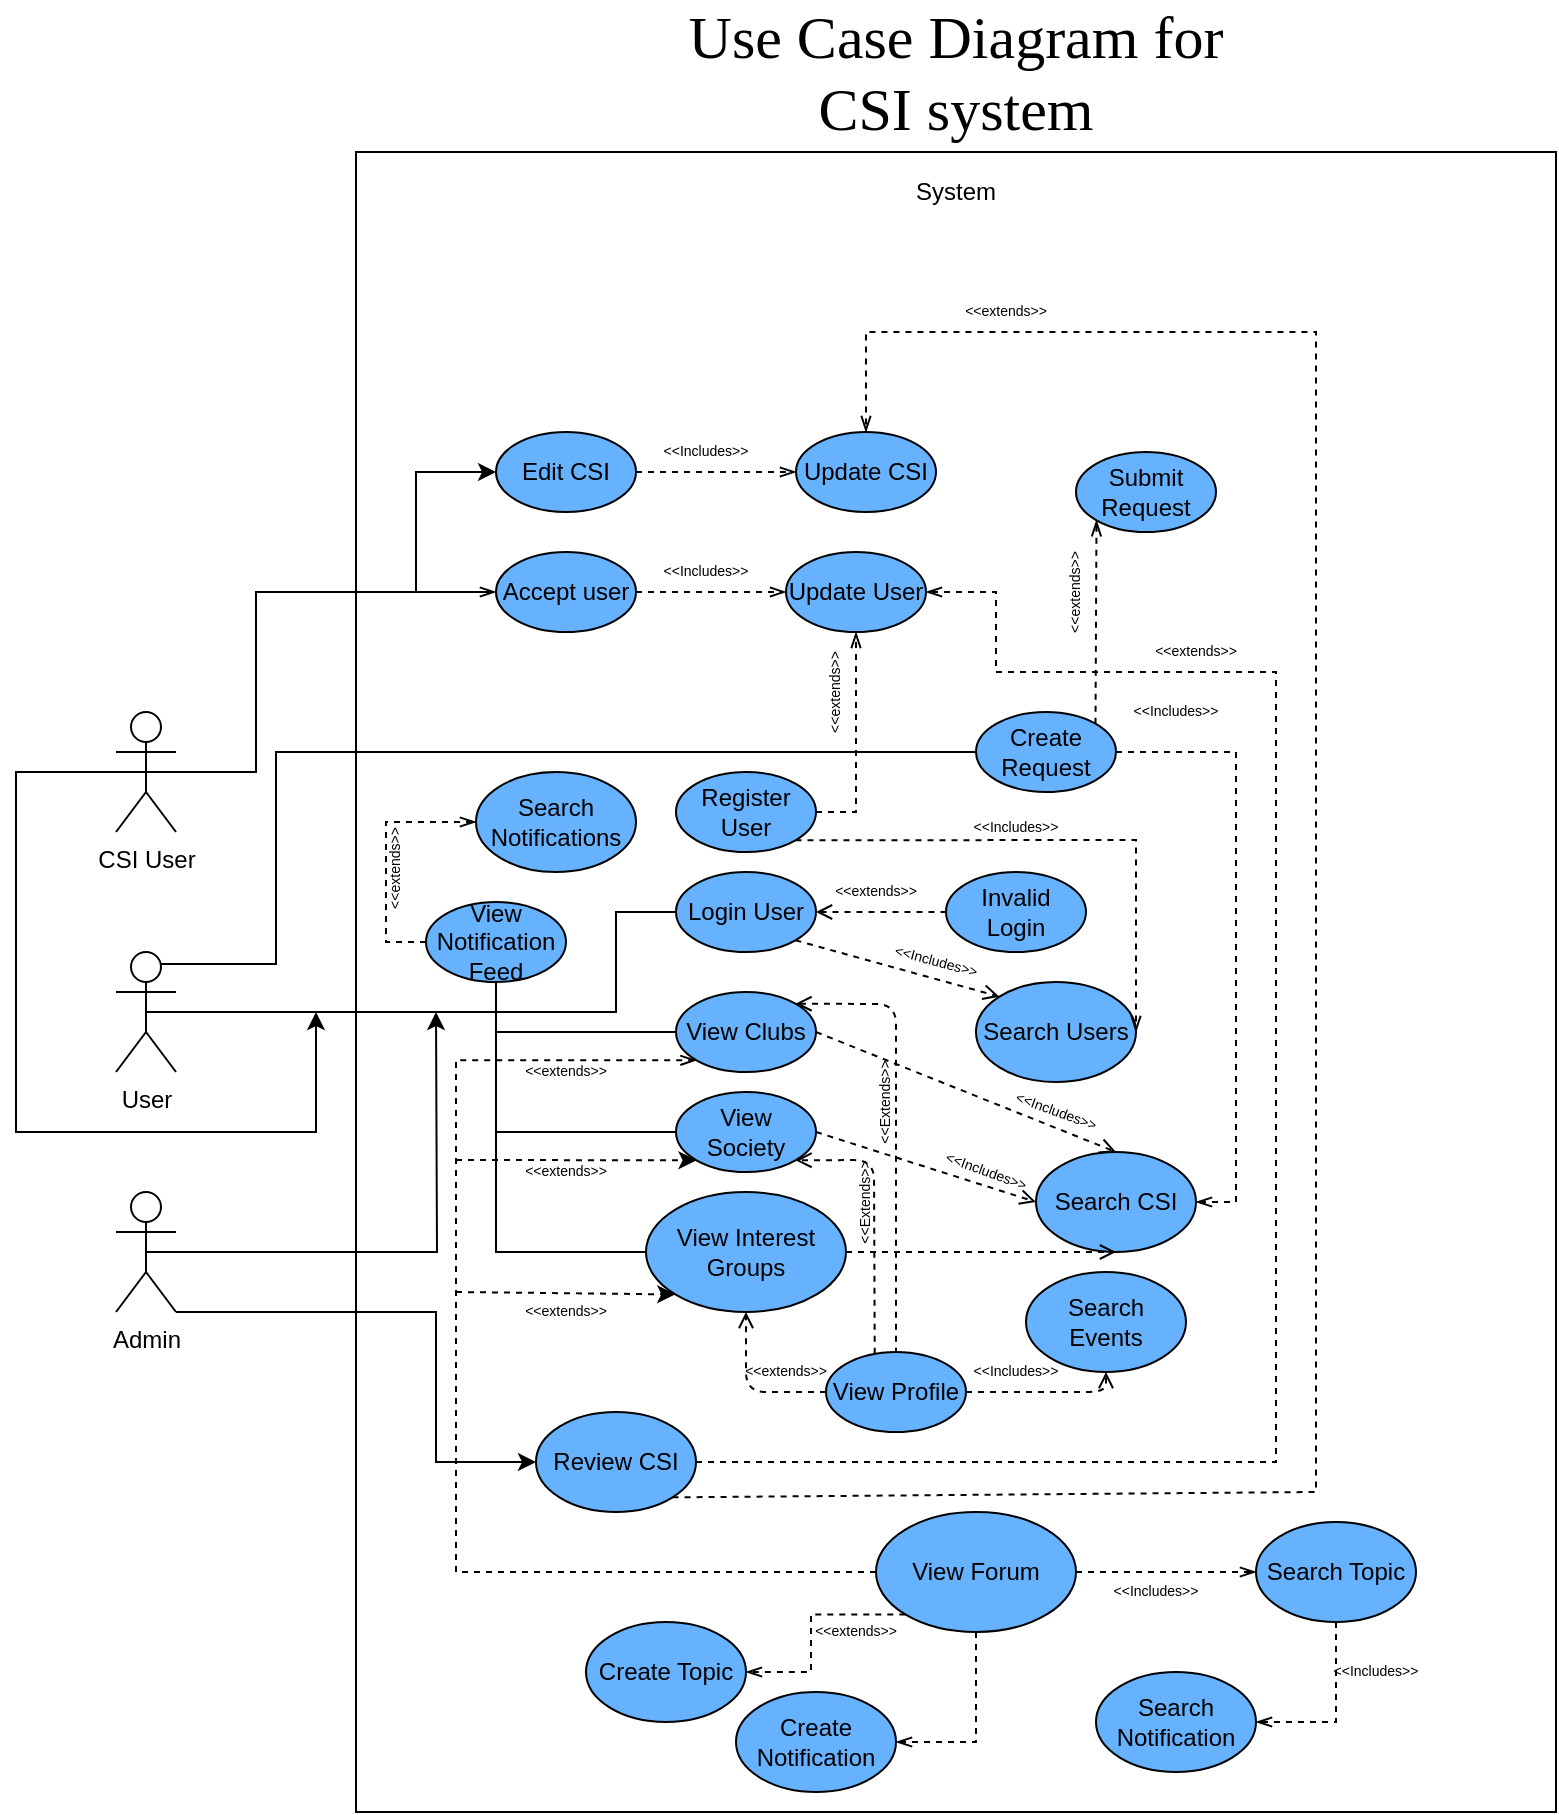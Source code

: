 <mxfile version="13.5.5" type="github">
  <diagram id="K0m3Yvn-BNH7TDLMjK33" name="Page-1">
    <mxGraphModel dx="1663" dy="1535" grid="1" gridSize="10" guides="1" tooltips="1" connect="1" arrows="1" fold="1" page="1" pageScale="1" pageWidth="850" pageHeight="1100" math="0" shadow="0">
      <root>
        <mxCell id="0" />
        <mxCell id="1" parent="0" />
        <mxCell id="szR2yDTY2ZWLf-qTvKoL-5" value="" style="rounded=0;whiteSpace=wrap;html=1;fillColor=#FFFFFF;" parent="1" vertex="1">
          <mxGeometry x="130" y="-200" width="600" height="830" as="geometry" />
        </mxCell>
        <mxCell id="CI1X7om16eXyi5wUVuE_-8" style="edgeStyle=orthogonalEdgeStyle;rounded=0;orthogonalLoop=1;jettySize=auto;html=1;exitX=0.75;exitY=0.1;exitDx=0;exitDy=0;exitPerimeter=0;entryX=0;entryY=0.5;entryDx=0;entryDy=0;endArrow=none;endFill=0;fontFamily=Times New Roman;fontSize=30;" parent="1" source="szR2yDTY2ZWLf-qTvKoL-1" target="CI1X7om16eXyi5wUVuE_-6" edge="1">
          <mxGeometry relative="1" as="geometry">
            <Array as="points">
              <mxPoint x="90" y="206" />
              <mxPoint x="90" y="100" />
            </Array>
          </mxGeometry>
        </mxCell>
        <mxCell id="szR2yDTY2ZWLf-qTvKoL-1" value="User" style="shape=umlActor;verticalLabelPosition=bottom;labelBackgroundColor=#ffffff;verticalAlign=top;html=1;outlineConnect=0;" parent="1" vertex="1">
          <mxGeometry x="10" y="200" width="30" height="60" as="geometry" />
        </mxCell>
        <mxCell id="szR2yDTY2ZWLf-qTvKoL-6" value="System" style="text;html=1;strokeColor=none;fillColor=none;align=center;verticalAlign=middle;whiteSpace=wrap;rounded=0;" parent="1" vertex="1">
          <mxGeometry x="410" y="-190" width="40" height="20" as="geometry" />
        </mxCell>
        <mxCell id="szR2yDTY2ZWLf-qTvKoL-7" value="Login User" style="ellipse;whiteSpace=wrap;html=1;fillColor=#66B2FF;" parent="1" vertex="1">
          <mxGeometry x="290" y="160" width="70" height="40" as="geometry" />
        </mxCell>
        <mxCell id="szR2yDTY2ZWLf-qTvKoL-8" value="" style="endArrow=none;html=1;exitX=0.5;exitY=0.5;exitDx=0;exitDy=0;exitPerimeter=0;entryX=0;entryY=0.5;entryDx=0;entryDy=0;rounded=0;" parent="1" source="szR2yDTY2ZWLf-qTvKoL-1" target="szR2yDTY2ZWLf-qTvKoL-7" edge="1">
          <mxGeometry width="50" height="50" relative="1" as="geometry">
            <mxPoint x="180" y="280" as="sourcePoint" />
            <mxPoint x="230" y="230" as="targetPoint" />
            <Array as="points">
              <mxPoint x="200" y="230" />
              <mxPoint x="260" y="230" />
              <mxPoint x="260" y="180" />
            </Array>
          </mxGeometry>
        </mxCell>
        <mxCell id="szR2yDTY2ZWLf-qTvKoL-9" value="Invalid&lt;br&gt;Login" style="ellipse;whiteSpace=wrap;html=1;fillColor=#66B2FF;" parent="1" vertex="1">
          <mxGeometry x="425" y="160" width="70" height="40" as="geometry" />
        </mxCell>
        <mxCell id="szR2yDTY2ZWLf-qTvKoL-10" value="" style="endArrow=none;dashed=1;html=1;exitX=1;exitY=0.5;exitDx=0;exitDy=0;entryX=0;entryY=0.5;entryDx=0;entryDy=0;startArrow=open;startFill=0;" parent="1" source="szR2yDTY2ZWLf-qTvKoL-7" target="szR2yDTY2ZWLf-qTvKoL-9" edge="1">
          <mxGeometry width="50" height="50" relative="1" as="geometry">
            <mxPoint x="400" y="420" as="sourcePoint" />
            <mxPoint x="450" y="370" as="targetPoint" />
          </mxGeometry>
        </mxCell>
        <mxCell id="szR2yDTY2ZWLf-qTvKoL-11" value="&amp;lt;&amp;lt;extends&amp;gt;&amp;gt;" style="text;html=1;strokeColor=none;fillColor=none;align=center;verticalAlign=middle;whiteSpace=wrap;rounded=0;fontSize=7;" parent="1" vertex="1">
          <mxGeometry x="370" y="160" width="40" height="20" as="geometry" />
        </mxCell>
        <mxCell id="szR2yDTY2ZWLf-qTvKoL-12" value="View Clubs" style="ellipse;whiteSpace=wrap;html=1;fillColor=#66B2FF;" parent="1" vertex="1">
          <mxGeometry x="290" y="220" width="70" height="40" as="geometry" />
        </mxCell>
        <mxCell id="szR2yDTY2ZWLf-qTvKoL-13" value="View Society" style="ellipse;whiteSpace=wrap;html=1;fillColor=#66B2FF;" parent="1" vertex="1">
          <mxGeometry x="290" y="270" width="70" height="40" as="geometry" />
        </mxCell>
        <mxCell id="szR2yDTY2ZWLf-qTvKoL-14" value="View Interest Groups" style="ellipse;whiteSpace=wrap;html=1;fillColor=#66B2FF;" parent="1" vertex="1">
          <mxGeometry x="275" y="320" width="100" height="60" as="geometry" />
        </mxCell>
        <mxCell id="szR2yDTY2ZWLf-qTvKoL-15" value="" style="endArrow=none;html=1;fontSize=10;entryX=0;entryY=0.5;entryDx=0;entryDy=0;rounded=0;" parent="1" target="szR2yDTY2ZWLf-qTvKoL-14" edge="1">
          <mxGeometry width="50" height="50" relative="1" as="geometry">
            <mxPoint x="200" y="230" as="sourcePoint" />
            <mxPoint x="450" y="370" as="targetPoint" />
            <Array as="points">
              <mxPoint x="200" y="350" />
            </Array>
          </mxGeometry>
        </mxCell>
        <mxCell id="szR2yDTY2ZWLf-qTvKoL-16" value="" style="endArrow=none;html=1;fontSize=10;exitX=0;exitY=0.5;exitDx=0;exitDy=0;" parent="1" source="szR2yDTY2ZWLf-qTvKoL-13" edge="1">
          <mxGeometry width="50" height="50" relative="1" as="geometry">
            <mxPoint x="400" y="420" as="sourcePoint" />
            <mxPoint x="200" y="290" as="targetPoint" />
          </mxGeometry>
        </mxCell>
        <mxCell id="szR2yDTY2ZWLf-qTvKoL-17" value="" style="endArrow=none;html=1;fontSize=10;exitX=0;exitY=0.5;exitDx=0;exitDy=0;" parent="1" source="szR2yDTY2ZWLf-qTvKoL-12" edge="1">
          <mxGeometry width="50" height="50" relative="1" as="geometry">
            <mxPoint x="400" y="420" as="sourcePoint" />
            <mxPoint x="200" y="240" as="targetPoint" />
          </mxGeometry>
        </mxCell>
        <mxCell id="szR2yDTY2ZWLf-qTvKoL-18" value="&lt;font style=&quot;font-size: 12px&quot;&gt;&lt;font style=&quot;font-size: 12px&quot;&gt;S&lt;/font&gt;earch Users&lt;/font&gt;" style="ellipse;whiteSpace=wrap;html=1;fillColor=#66B2FF;fontSize=10;" parent="1" vertex="1">
          <mxGeometry x="440" y="215" width="80" height="50" as="geometry" />
        </mxCell>
        <mxCell id="szR2yDTY2ZWLf-qTvKoL-19" value="" style="endArrow=open;html=1;fontSize=10;exitX=1;exitY=1;exitDx=0;exitDy=0;entryX=0;entryY=0;entryDx=0;entryDy=0;dashed=1;endFill=0;" parent="1" source="szR2yDTY2ZWLf-qTvKoL-7" target="szR2yDTY2ZWLf-qTvKoL-18" edge="1">
          <mxGeometry width="50" height="50" relative="1" as="geometry">
            <mxPoint x="400" y="420" as="sourcePoint" />
            <mxPoint x="450" y="370" as="targetPoint" />
          </mxGeometry>
        </mxCell>
        <mxCell id="szR2yDTY2ZWLf-qTvKoL-20" value="&amp;lt;&amp;lt;Includes&amp;gt;&amp;gt;" style="text;html=1;strokeColor=none;fillColor=none;align=center;verticalAlign=middle;whiteSpace=wrap;rounded=0;fontSize=7;rotation=15;" parent="1" vertex="1">
          <mxGeometry x="400" y="195" width="40" height="20" as="geometry" />
        </mxCell>
        <mxCell id="szR2yDTY2ZWLf-qTvKoL-21" value="&lt;font style=&quot;font-size: 12px&quot;&gt;&lt;font style=&quot;font-size: 12px&quot;&gt;S&lt;/font&gt;earch CSI&lt;/font&gt;" style="ellipse;whiteSpace=wrap;html=1;fillColor=#66B2FF;fontSize=10;" parent="1" vertex="1">
          <mxGeometry x="470" y="300" width="80" height="50" as="geometry" />
        </mxCell>
        <mxCell id="szR2yDTY2ZWLf-qTvKoL-22" value="" style="endArrow=open;dashed=1;html=1;fontSize=10;exitX=1;exitY=0.5;exitDx=0;exitDy=0;entryX=0.5;entryY=0;entryDx=0;entryDy=0;endFill=0;" parent="1" source="szR2yDTY2ZWLf-qTvKoL-12" target="szR2yDTY2ZWLf-qTvKoL-21" edge="1">
          <mxGeometry width="50" height="50" relative="1" as="geometry">
            <mxPoint x="330" y="310" as="sourcePoint" />
            <mxPoint x="380" y="260" as="targetPoint" />
          </mxGeometry>
        </mxCell>
        <mxCell id="szR2yDTY2ZWLf-qTvKoL-23" value="&amp;lt;&amp;lt;Includes&amp;gt;&amp;gt;" style="text;html=1;strokeColor=none;fillColor=none;align=center;verticalAlign=middle;whiteSpace=wrap;rounded=0;fontSize=7;rotation=20;" parent="1" vertex="1">
          <mxGeometry x="460" y="270" width="40" height="20" as="geometry" />
        </mxCell>
        <mxCell id="szR2yDTY2ZWLf-qTvKoL-24" value="" style="endArrow=open;dashed=1;html=1;fontSize=10;exitX=1;exitY=0.5;exitDx=0;exitDy=0;entryX=0;entryY=0.5;entryDx=0;entryDy=0;endFill=0;" parent="1" source="szR2yDTY2ZWLf-qTvKoL-13" target="szR2yDTY2ZWLf-qTvKoL-21" edge="1">
          <mxGeometry width="50" height="50" relative="1" as="geometry">
            <mxPoint x="330" y="310" as="sourcePoint" />
            <mxPoint x="380" y="260" as="targetPoint" />
          </mxGeometry>
        </mxCell>
        <mxCell id="szR2yDTY2ZWLf-qTvKoL-25" value="&amp;lt;&amp;lt;Includes&amp;gt;&amp;gt;" style="text;html=1;strokeColor=none;fillColor=none;align=center;verticalAlign=middle;whiteSpace=wrap;rounded=0;fontSize=7;rotation=20;" parent="1" vertex="1">
          <mxGeometry x="425" y="300" width="40" height="20" as="geometry" />
        </mxCell>
        <mxCell id="szR2yDTY2ZWLf-qTvKoL-26" value="" style="endArrow=open;dashed=1;html=1;fontSize=9;exitX=1;exitY=0.5;exitDx=0;exitDy=0;entryX=0.5;entryY=1;entryDx=0;entryDy=0;endFill=0;" parent="1" source="szR2yDTY2ZWLf-qTvKoL-14" target="szR2yDTY2ZWLf-qTvKoL-21" edge="1">
          <mxGeometry width="50" height="50" relative="1" as="geometry">
            <mxPoint x="510" y="430" as="sourcePoint" />
            <mxPoint x="560" y="380" as="targetPoint" />
          </mxGeometry>
        </mxCell>
        <mxCell id="szR2yDTY2ZWLf-qTvKoL-28" value="View Profile" style="ellipse;whiteSpace=wrap;html=1;fillColor=#66B2FF;" parent="1" vertex="1">
          <mxGeometry x="365" y="400" width="70" height="40" as="geometry" />
        </mxCell>
        <mxCell id="szR2yDTY2ZWLf-qTvKoL-29" value="" style="endArrow=none;dashed=1;html=1;fontSize=9;exitX=1;exitY=0;exitDx=0;exitDy=0;startArrow=open;startFill=0;" parent="1" source="szR2yDTY2ZWLf-qTvKoL-12" edge="1">
          <mxGeometry width="50" height="50" relative="1" as="geometry">
            <mxPoint x="450" y="420" as="sourcePoint" />
            <mxPoint x="400" y="400" as="targetPoint" />
            <Array as="points">
              <mxPoint x="400" y="226" />
            </Array>
          </mxGeometry>
        </mxCell>
        <mxCell id="szR2yDTY2ZWLf-qTvKoL-30" value="&amp;lt;&amp;lt;Extends&amp;gt;&amp;gt;" style="text;html=1;strokeColor=none;fillColor=none;align=center;verticalAlign=middle;whiteSpace=wrap;rounded=0;fontSize=7;rotation=-90;" parent="1" vertex="1">
          <mxGeometry x="375" y="265" width="40" height="20" as="geometry" />
        </mxCell>
        <mxCell id="szR2yDTY2ZWLf-qTvKoL-32" value="" style="endArrow=open;dashed=1;html=1;fontSize=7;entryX=1;entryY=1;entryDx=0;entryDy=0;exitX=0.348;exitY=0.022;exitDx=0;exitDy=0;exitPerimeter=0;endFill=0;rounded=1;" parent="1" source="szR2yDTY2ZWLf-qTvKoL-28" target="szR2yDTY2ZWLf-qTvKoL-13" edge="1">
          <mxGeometry width="50" height="50" relative="1" as="geometry">
            <mxPoint x="160" y="440" as="sourcePoint" />
            <mxPoint x="210" y="390" as="targetPoint" />
            <Array as="points">
              <mxPoint x="389" y="304" />
            </Array>
          </mxGeometry>
        </mxCell>
        <mxCell id="szR2yDTY2ZWLf-qTvKoL-33" value="&amp;lt;&amp;lt;Extends&amp;gt;&amp;gt;" style="text;html=1;strokeColor=none;fillColor=none;align=center;verticalAlign=middle;whiteSpace=wrap;rounded=0;fontSize=7;rotation=-90;" parent="1" vertex="1">
          <mxGeometry x="365" y="315" width="40" height="20" as="geometry" />
        </mxCell>
        <mxCell id="szR2yDTY2ZWLf-qTvKoL-34" value="" style="endArrow=open;dashed=1;html=1;fontSize=7;entryX=0.5;entryY=1;entryDx=0;entryDy=0;exitX=0;exitY=0.5;exitDx=0;exitDy=0;startArrow=none;startFill=0;endFill=0;" parent="1" source="szR2yDTY2ZWLf-qTvKoL-28" target="szR2yDTY2ZWLf-qTvKoL-14" edge="1">
          <mxGeometry width="50" height="50" relative="1" as="geometry">
            <mxPoint x="275" y="470" as="sourcePoint" />
            <mxPoint x="325" y="420" as="targetPoint" />
            <Array as="points">
              <mxPoint x="325" y="420" />
            </Array>
          </mxGeometry>
        </mxCell>
        <mxCell id="szR2yDTY2ZWLf-qTvKoL-36" value="&amp;lt;&amp;lt;extends&amp;gt;&amp;gt;" style="text;html=1;strokeColor=none;fillColor=none;align=center;verticalAlign=middle;whiteSpace=wrap;rounded=0;fontSize=7;rotation=0;" parent="1" vertex="1">
          <mxGeometry x="325" y="400" width="40" height="20" as="geometry" />
        </mxCell>
        <mxCell id="szR2yDTY2ZWLf-qTvKoL-37" value="&lt;font style=&quot;font-size: 12px&quot;&gt;&lt;font style=&quot;font-size: 12px&quot;&gt;S&lt;/font&gt;earch&lt;br&gt;Events&lt;br&gt;&lt;/font&gt;" style="ellipse;whiteSpace=wrap;html=1;fillColor=#66B2FF;fontSize=10;" parent="1" vertex="1">
          <mxGeometry x="465" y="360" width="80" height="50" as="geometry" />
        </mxCell>
        <mxCell id="szR2yDTY2ZWLf-qTvKoL-38" value="" style="endArrow=open;dashed=1;html=1;fontSize=7;exitX=1;exitY=0.5;exitDx=0;exitDy=0;entryX=0.5;entryY=1;entryDx=0;entryDy=0;startArrow=none;startFill=0;endFill=0;" parent="1" source="szR2yDTY2ZWLf-qTvKoL-28" target="szR2yDTY2ZWLf-qTvKoL-37" edge="1">
          <mxGeometry width="50" height="50" relative="1" as="geometry">
            <mxPoint x="450" y="490" as="sourcePoint" />
            <mxPoint x="500" y="440" as="targetPoint" />
            <Array as="points">
              <mxPoint x="505" y="420" />
            </Array>
          </mxGeometry>
        </mxCell>
        <mxCell id="szR2yDTY2ZWLf-qTvKoL-39" value="&amp;lt;&amp;lt;Includes&amp;gt;&amp;gt;" style="text;html=1;strokeColor=none;fillColor=none;align=center;verticalAlign=middle;whiteSpace=wrap;rounded=0;fontSize=7;rotation=0;" parent="1" vertex="1">
          <mxGeometry x="440" y="400" width="40" height="20" as="geometry" />
        </mxCell>
        <mxCell id="CI1X7om16eXyi5wUVuE_-2" style="edgeStyle=orthogonalEdgeStyle;rounded=0;orthogonalLoop=1;jettySize=auto;html=1;exitX=0.5;exitY=0.5;exitDx=0;exitDy=0;exitPerimeter=0;endArrow=classic;endFill=1;fontFamily=Times New Roman;fontSize=30;" parent="1" source="CI1X7om16eXyi5wUVuE_-1" edge="1">
          <mxGeometry relative="1" as="geometry">
            <mxPoint x="170" y="230" as="targetPoint" />
          </mxGeometry>
        </mxCell>
        <mxCell id="MsR6hcD7OvmDmppyva13-1" style="edgeStyle=orthogonalEdgeStyle;rounded=0;orthogonalLoop=1;jettySize=auto;html=1;exitX=1;exitY=1;exitDx=0;exitDy=0;exitPerimeter=0;entryX=0;entryY=0.5;entryDx=0;entryDy=0;" parent="1" source="CI1X7om16eXyi5wUVuE_-1" target="CI1X7om16eXyi5wUVuE_-35" edge="1">
          <mxGeometry relative="1" as="geometry">
            <Array as="points">
              <mxPoint x="170" y="380" />
              <mxPoint x="170" y="455" />
            </Array>
          </mxGeometry>
        </mxCell>
        <mxCell id="CI1X7om16eXyi5wUVuE_-1" value="Admin" style="shape=umlActor;verticalLabelPosition=bottom;labelBackgroundColor=#ffffff;verticalAlign=top;html=1;outlineConnect=0;" parent="1" vertex="1">
          <mxGeometry x="10" y="320" width="30" height="60" as="geometry" />
        </mxCell>
        <mxCell id="CI1X7om16eXyi5wUVuE_-7" style="edgeStyle=orthogonalEdgeStyle;rounded=0;orthogonalLoop=1;jettySize=auto;html=1;exitX=0.5;exitY=0.5;exitDx=0;exitDy=0;exitPerimeter=0;endArrow=classic;endFill=1;fontFamily=Times New Roman;fontSize=30;" parent="1" source="CI1X7om16eXyi5wUVuE_-3" edge="1">
          <mxGeometry relative="1" as="geometry">
            <mxPoint x="110" y="230" as="targetPoint" />
            <Array as="points">
              <mxPoint x="-40" y="110" />
              <mxPoint x="-40" y="290" />
              <mxPoint x="110" y="290" />
            </Array>
          </mxGeometry>
        </mxCell>
        <mxCell id="CI1X7om16eXyi5wUVuE_-19" style="edgeStyle=none;rounded=0;orthogonalLoop=1;jettySize=auto;html=1;exitX=0.5;exitY=0.5;exitDx=0;exitDy=0;exitPerimeter=0;entryX=0;entryY=0.5;entryDx=0;entryDy=0;endArrow=openThin;endFill=0;fontFamily=Times New Roman;fontSize=30;" parent="1" source="CI1X7om16eXyi5wUVuE_-3" target="CI1X7om16eXyi5wUVuE_-17" edge="1">
          <mxGeometry relative="1" as="geometry">
            <Array as="points">
              <mxPoint x="80" y="110" />
              <mxPoint x="80" y="20" />
              <mxPoint x="160" y="20" />
            </Array>
          </mxGeometry>
        </mxCell>
        <mxCell id="CI1X7om16eXyi5wUVuE_-3" value="CSI User" style="shape=umlActor;verticalLabelPosition=bottom;labelBackgroundColor=#ffffff;verticalAlign=top;html=1;outlineConnect=0;" parent="1" vertex="1">
          <mxGeometry x="10" y="80" width="30" height="60" as="geometry" />
        </mxCell>
        <mxCell id="CI1X7om16eXyi5wUVuE_-10" style="edgeStyle=orthogonalEdgeStyle;rounded=0;orthogonalLoop=1;jettySize=auto;html=1;exitX=1;exitY=0.5;exitDx=0;exitDy=0;entryX=1;entryY=0.5;entryDx=0;entryDy=0;endArrow=openThin;endFill=0;fontFamily=Times New Roman;fontSize=30;dashed=1;" parent="1" source="CI1X7om16eXyi5wUVuE_-6" target="szR2yDTY2ZWLf-qTvKoL-21" edge="1">
          <mxGeometry relative="1" as="geometry" />
        </mxCell>
        <mxCell id="CI1X7om16eXyi5wUVuE_-15" style="rounded=0;orthogonalLoop=1;jettySize=auto;html=1;exitX=1;exitY=0;exitDx=0;exitDy=0;entryX=0;entryY=1;entryDx=0;entryDy=0;dashed=1;endArrow=openThin;endFill=0;fontFamily=Times New Roman;fontSize=30;" parent="1" source="CI1X7om16eXyi5wUVuE_-6" target="CI1X7om16eXyi5wUVuE_-13" edge="1">
          <mxGeometry relative="1" as="geometry" />
        </mxCell>
        <mxCell id="CI1X7om16eXyi5wUVuE_-6" value="Create Request" style="ellipse;whiteSpace=wrap;html=1;fillColor=#66B2FF;" parent="1" vertex="1">
          <mxGeometry x="440" y="80" width="70" height="40" as="geometry" />
        </mxCell>
        <mxCell id="CI1X7om16eXyi5wUVuE_-11" value="&amp;lt;&amp;lt;Includes&amp;gt;&amp;gt;" style="text;html=1;strokeColor=none;fillColor=none;align=center;verticalAlign=middle;whiteSpace=wrap;rounded=0;fontSize=7;rotation=0;" parent="1" vertex="1">
          <mxGeometry x="520" y="70" width="40" height="20" as="geometry" />
        </mxCell>
        <mxCell id="CI1X7om16eXyi5wUVuE_-13" value="Submit Request" style="ellipse;whiteSpace=wrap;html=1;fillColor=#66B2FF;" parent="1" vertex="1">
          <mxGeometry x="490" y="-50" width="70" height="40" as="geometry" />
        </mxCell>
        <mxCell id="CI1X7om16eXyi5wUVuE_-16" value="&amp;lt;&amp;lt;extends&amp;gt;&amp;gt;" style="text;html=1;strokeColor=none;fillColor=none;align=center;verticalAlign=middle;whiteSpace=wrap;rounded=0;fontSize=7;rotation=-90;" parent="1" vertex="1">
          <mxGeometry x="470" y="10" width="40" height="20" as="geometry" />
        </mxCell>
        <mxCell id="CI1X7om16eXyi5wUVuE_-26" style="edgeStyle=none;rounded=0;orthogonalLoop=1;jettySize=auto;html=1;exitX=1;exitY=0.5;exitDx=0;exitDy=0;entryX=0;entryY=0.5;entryDx=0;entryDy=0;dashed=1;endArrow=openThin;endFill=0;fontFamily=Times New Roman;fontSize=30;" parent="1" source="CI1X7om16eXyi5wUVuE_-17" target="CI1X7om16eXyi5wUVuE_-25" edge="1">
          <mxGeometry relative="1" as="geometry" />
        </mxCell>
        <mxCell id="CI1X7om16eXyi5wUVuE_-17" value="Accept user" style="ellipse;whiteSpace=wrap;html=1;fillColor=#66B2FF;" parent="1" vertex="1">
          <mxGeometry x="200" width="70" height="40" as="geometry" />
        </mxCell>
        <mxCell id="CI1X7om16eXyi5wUVuE_-23" style="edgeStyle=none;rounded=0;orthogonalLoop=1;jettySize=auto;html=1;exitX=1;exitY=0.5;exitDx=0;exitDy=0;entryX=0;entryY=0.5;entryDx=0;entryDy=0;endArrow=openThin;endFill=0;fontFamily=Times New Roman;fontSize=30;dashed=1;" parent="1" source="CI1X7om16eXyi5wUVuE_-20" target="CI1X7om16eXyi5wUVuE_-22" edge="1">
          <mxGeometry relative="1" as="geometry" />
        </mxCell>
        <mxCell id="CI1X7om16eXyi5wUVuE_-20" value="Edit CSI" style="ellipse;whiteSpace=wrap;html=1;fillColor=#66B2FF;" parent="1" vertex="1">
          <mxGeometry x="200" y="-60" width="70" height="40" as="geometry" />
        </mxCell>
        <mxCell id="CI1X7om16eXyi5wUVuE_-21" value="" style="endArrow=classic;html=1;fontFamily=Times New Roman;fontSize=30;entryX=0;entryY=0.5;entryDx=0;entryDy=0;rounded=0;" parent="1" target="CI1X7om16eXyi5wUVuE_-20" edge="1">
          <mxGeometry width="50" height="50" relative="1" as="geometry">
            <mxPoint x="160" y="20" as="sourcePoint" />
            <mxPoint x="450" y="40" as="targetPoint" />
            <Array as="points">
              <mxPoint x="160" y="-40" />
            </Array>
          </mxGeometry>
        </mxCell>
        <mxCell id="CI1X7om16eXyi5wUVuE_-22" value="Update CSI" style="ellipse;whiteSpace=wrap;html=1;fillColor=#66B2FF;" parent="1" vertex="1">
          <mxGeometry x="350" y="-60" width="70" height="40" as="geometry" />
        </mxCell>
        <mxCell id="CI1X7om16eXyi5wUVuE_-24" value="&amp;lt;&amp;lt;Includes&amp;gt;&amp;gt;" style="text;html=1;strokeColor=none;fillColor=none;align=center;verticalAlign=middle;whiteSpace=wrap;rounded=0;fontSize=7;rotation=0;" parent="1" vertex="1">
          <mxGeometry x="285" y="-60" width="40" height="20" as="geometry" />
        </mxCell>
        <mxCell id="CI1X7om16eXyi5wUVuE_-25" value="Update User" style="ellipse;whiteSpace=wrap;html=1;fillColor=#66B2FF;" parent="1" vertex="1">
          <mxGeometry x="345" width="70" height="40" as="geometry" />
        </mxCell>
        <mxCell id="CI1X7om16eXyi5wUVuE_-27" value="&amp;lt;&amp;lt;Includes&amp;gt;&amp;gt;" style="text;html=1;strokeColor=none;fillColor=none;align=center;verticalAlign=middle;whiteSpace=wrap;rounded=0;fontSize=7;rotation=0;" parent="1" vertex="1">
          <mxGeometry x="285" width="40" height="20" as="geometry" />
        </mxCell>
        <mxCell id="CI1X7om16eXyi5wUVuE_-31" style="edgeStyle=none;rounded=0;orthogonalLoop=1;jettySize=auto;html=1;exitX=1;exitY=1;exitDx=0;exitDy=0;entryX=1;entryY=0.5;entryDx=0;entryDy=0;dashed=1;endArrow=openThin;endFill=0;fontFamily=Times New Roman;fontSize=30;" parent="1" source="CI1X7om16eXyi5wUVuE_-28" target="szR2yDTY2ZWLf-qTvKoL-18" edge="1">
          <mxGeometry relative="1" as="geometry">
            <Array as="points">
              <mxPoint x="520" y="144" />
            </Array>
          </mxGeometry>
        </mxCell>
        <mxCell id="CI1X7om16eXyi5wUVuE_-33" style="edgeStyle=none;rounded=0;orthogonalLoop=1;jettySize=auto;html=1;exitX=1;exitY=0.5;exitDx=0;exitDy=0;entryX=0.5;entryY=1;entryDx=0;entryDy=0;dashed=1;endArrow=openThin;endFill=0;fontFamily=Times New Roman;fontSize=30;" parent="1" source="CI1X7om16eXyi5wUVuE_-28" target="CI1X7om16eXyi5wUVuE_-25" edge="1">
          <mxGeometry relative="1" as="geometry">
            <Array as="points">
              <mxPoint x="380" y="130" />
            </Array>
          </mxGeometry>
        </mxCell>
        <mxCell id="CI1X7om16eXyi5wUVuE_-28" value="Register User" style="ellipse;whiteSpace=wrap;html=1;fillColor=#66B2FF;" parent="1" vertex="1">
          <mxGeometry x="290" y="110" width="70" height="40" as="geometry" />
        </mxCell>
        <mxCell id="CI1X7om16eXyi5wUVuE_-32" value="&amp;lt;&amp;lt;Includes&amp;gt;&amp;gt;" style="text;html=1;strokeColor=none;fillColor=none;align=center;verticalAlign=middle;whiteSpace=wrap;rounded=0;fontSize=7;rotation=0;" parent="1" vertex="1">
          <mxGeometry x="440" y="128" width="40" height="20" as="geometry" />
        </mxCell>
        <mxCell id="CI1X7om16eXyi5wUVuE_-34" value="&amp;lt;&amp;lt;extends&amp;gt;&amp;gt;" style="text;html=1;strokeColor=none;fillColor=none;align=center;verticalAlign=middle;whiteSpace=wrap;rounded=0;fontSize=7;rotation=-90;" parent="1" vertex="1">
          <mxGeometry x="350" y="60" width="40" height="20" as="geometry" />
        </mxCell>
        <mxCell id="CI1X7om16eXyi5wUVuE_-38" style="edgeStyle=none;rounded=0;orthogonalLoop=1;jettySize=auto;html=1;exitX=1;exitY=1;exitDx=0;exitDy=0;entryX=0.5;entryY=0;entryDx=0;entryDy=0;endArrow=openThin;endFill=0;fontFamily=Times New Roman;fontSize=30;dashed=1;" parent="1" source="CI1X7om16eXyi5wUVuE_-35" target="CI1X7om16eXyi5wUVuE_-22" edge="1">
          <mxGeometry relative="1" as="geometry">
            <Array as="points">
              <mxPoint x="610" y="470" />
              <mxPoint x="610" y="-110" />
              <mxPoint x="385" y="-110" />
            </Array>
          </mxGeometry>
        </mxCell>
        <mxCell id="CI1X7om16eXyi5wUVuE_-39" style="edgeStyle=none;rounded=0;orthogonalLoop=1;jettySize=auto;html=1;exitX=1;exitY=0.5;exitDx=0;exitDy=0;entryX=1;entryY=0.5;entryDx=0;entryDy=0;dashed=1;endArrow=openThin;endFill=0;fontFamily=Times New Roman;fontSize=30;" parent="1" source="CI1X7om16eXyi5wUVuE_-35" target="CI1X7om16eXyi5wUVuE_-25" edge="1">
          <mxGeometry relative="1" as="geometry">
            <Array as="points">
              <mxPoint x="590" y="455" />
              <mxPoint x="590" y="60" />
              <mxPoint x="450" y="60" />
              <mxPoint x="450" y="20" />
            </Array>
          </mxGeometry>
        </mxCell>
        <mxCell id="CI1X7om16eXyi5wUVuE_-35" value="&lt;span style=&quot;font-size: 12px&quot;&gt;Review CSI&lt;/span&gt;" style="ellipse;whiteSpace=wrap;html=1;fillColor=#66B2FF;fontSize=10;" parent="1" vertex="1">
          <mxGeometry x="220" y="430" width="80" height="50" as="geometry" />
        </mxCell>
        <mxCell id="CI1X7om16eXyi5wUVuE_-40" value="&amp;lt;&amp;lt;extends&amp;gt;&amp;gt;" style="text;html=1;strokeColor=none;fillColor=none;align=center;verticalAlign=middle;whiteSpace=wrap;rounded=0;fontSize=7;rotation=0;" parent="1" vertex="1">
          <mxGeometry x="435" y="-130" width="40" height="20" as="geometry" />
        </mxCell>
        <mxCell id="CI1X7om16eXyi5wUVuE_-41" value="&amp;lt;&amp;lt;extends&amp;gt;&amp;gt;" style="text;html=1;strokeColor=none;fillColor=none;align=center;verticalAlign=middle;whiteSpace=wrap;rounded=0;fontSize=7;rotation=0;" parent="1" vertex="1">
          <mxGeometry x="530" y="40" width="40" height="20" as="geometry" />
        </mxCell>
        <mxCell id="CI1X7om16eXyi5wUVuE_-49" value="Use Case Diagram for CSI system" style="text;html=1;strokeColor=none;fillColor=none;align=center;verticalAlign=middle;whiteSpace=wrap;rounded=0;fontFamily=Times New Roman;fontSize=30;" parent="1" vertex="1">
          <mxGeometry x="295" y="-250" width="270" height="20" as="geometry" />
        </mxCell>
        <mxCell id="0f6o6foIR92L9gPPkOPn-4" style="edgeStyle=orthogonalEdgeStyle;rounded=0;orthogonalLoop=1;jettySize=auto;html=1;exitX=0;exitY=0.5;exitDx=0;exitDy=0;entryX=0;entryY=0.5;entryDx=0;entryDy=0;endArrow=openThin;endFill=0;dashed=1;" edge="1" parent="1" source="0f6o6foIR92L9gPPkOPn-1" target="0f6o6foIR92L9gPPkOPn-3">
          <mxGeometry relative="1" as="geometry" />
        </mxCell>
        <mxCell id="0f6o6foIR92L9gPPkOPn-1" value="View Notification Feed" style="ellipse;whiteSpace=wrap;html=1;fillColor=#66B2FF;" vertex="1" parent="1">
          <mxGeometry x="165" y="175" width="70" height="40" as="geometry" />
        </mxCell>
        <mxCell id="0f6o6foIR92L9gPPkOPn-2" value="" style="endArrow=none;html=1;entryX=0.5;entryY=1;entryDx=0;entryDy=0;" edge="1" parent="1" target="0f6o6foIR92L9gPPkOPn-1">
          <mxGeometry width="50" height="50" relative="1" as="geometry">
            <mxPoint x="200" y="230" as="sourcePoint" />
            <mxPoint x="390" y="170" as="targetPoint" />
          </mxGeometry>
        </mxCell>
        <mxCell id="0f6o6foIR92L9gPPkOPn-3" value="Search Notifications" style="ellipse;whiteSpace=wrap;html=1;fillColor=#66B2FF;" vertex="1" parent="1">
          <mxGeometry x="190" y="110" width="80" height="50" as="geometry" />
        </mxCell>
        <mxCell id="0f6o6foIR92L9gPPkOPn-5" value="&amp;lt;&amp;lt;extends&amp;gt;&amp;gt;" style="text;html=1;strokeColor=none;fillColor=none;align=center;verticalAlign=middle;whiteSpace=wrap;rounded=0;fontSize=7;rotation=-90;" vertex="1" parent="1">
          <mxGeometry x="130" y="148" width="40" height="20" as="geometry" />
        </mxCell>
        <mxCell id="0f6o6foIR92L9gPPkOPn-7" style="edgeStyle=orthogonalEdgeStyle;rounded=0;orthogonalLoop=1;jettySize=auto;html=1;exitX=0;exitY=0.5;exitDx=0;exitDy=0;entryX=0;entryY=1;entryDx=0;entryDy=0;dashed=1;endArrow=openThin;endFill=0;" edge="1" parent="1" source="0f6o6foIR92L9gPPkOPn-6" target="szR2yDTY2ZWLf-qTvKoL-12">
          <mxGeometry relative="1" as="geometry">
            <Array as="points">
              <mxPoint x="180" y="510" />
              <mxPoint x="180" y="254" />
            </Array>
          </mxGeometry>
        </mxCell>
        <mxCell id="0f6o6foIR92L9gPPkOPn-14" style="edgeStyle=orthogonalEdgeStyle;rounded=0;orthogonalLoop=1;jettySize=auto;html=1;exitX=1;exitY=0.5;exitDx=0;exitDy=0;entryX=0;entryY=0.5;entryDx=0;entryDy=0;dashed=1;endArrow=openThin;endFill=0;targetPerimeterSpacing=0;" edge="1" parent="1" source="0f6o6foIR92L9gPPkOPn-6" target="0f6o6foIR92L9gPPkOPn-13">
          <mxGeometry relative="1" as="geometry" />
        </mxCell>
        <mxCell id="0f6o6foIR92L9gPPkOPn-20" style="edgeStyle=orthogonalEdgeStyle;rounded=0;orthogonalLoop=1;jettySize=auto;html=1;exitX=0;exitY=1;exitDx=0;exitDy=0;entryX=1;entryY=0.5;entryDx=0;entryDy=0;dashed=1;endArrow=openThin;endFill=0;targetPerimeterSpacing=0;" edge="1" parent="1" source="0f6o6foIR92L9gPPkOPn-6" target="0f6o6foIR92L9gPPkOPn-19">
          <mxGeometry relative="1" as="geometry" />
        </mxCell>
        <mxCell id="0f6o6foIR92L9gPPkOPn-23" style="edgeStyle=orthogonalEdgeStyle;rounded=0;orthogonalLoop=1;jettySize=auto;html=1;exitX=0.5;exitY=1;exitDx=0;exitDy=0;entryX=1;entryY=0.5;entryDx=0;entryDy=0;dashed=1;endArrow=openThin;endFill=0;targetPerimeterSpacing=0;" edge="1" parent="1" source="0f6o6foIR92L9gPPkOPn-6" target="0f6o6foIR92L9gPPkOPn-22">
          <mxGeometry relative="1" as="geometry" />
        </mxCell>
        <mxCell id="0f6o6foIR92L9gPPkOPn-6" value="View Forum" style="ellipse;whiteSpace=wrap;html=1;fillColor=#66B2FF;" vertex="1" parent="1">
          <mxGeometry x="390" y="480" width="100" height="60" as="geometry" />
        </mxCell>
        <mxCell id="0f6o6foIR92L9gPPkOPn-8" value="" style="endArrow=classic;html=1;dashed=1;entryX=0;entryY=1;entryDx=0;entryDy=0;" edge="1" parent="1" target="szR2yDTY2ZWLf-qTvKoL-13">
          <mxGeometry width="50" height="50" relative="1" as="geometry">
            <mxPoint x="180" y="304" as="sourcePoint" />
            <mxPoint x="330" y="340" as="targetPoint" />
          </mxGeometry>
        </mxCell>
        <mxCell id="0f6o6foIR92L9gPPkOPn-9" value="" style="endArrow=classic;html=1;dashed=1;entryX=0;entryY=1;entryDx=0;entryDy=0;targetPerimeterSpacing=0;" edge="1" parent="1" target="szR2yDTY2ZWLf-qTvKoL-14">
          <mxGeometry width="50" height="50" relative="1" as="geometry">
            <mxPoint x="180" y="370" as="sourcePoint" />
            <mxPoint x="330" y="340" as="targetPoint" />
          </mxGeometry>
        </mxCell>
        <mxCell id="0f6o6foIR92L9gPPkOPn-10" value="&amp;lt;&amp;lt;extends&amp;gt;&amp;gt;" style="text;html=1;strokeColor=none;fillColor=none;align=center;verticalAlign=middle;whiteSpace=wrap;rounded=0;fontSize=7;rotation=0;" vertex="1" parent="1">
          <mxGeometry x="215" y="250" width="40" height="20" as="geometry" />
        </mxCell>
        <mxCell id="0f6o6foIR92L9gPPkOPn-11" value="&amp;lt;&amp;lt;extends&amp;gt;&amp;gt;" style="text;html=1;strokeColor=none;fillColor=none;align=center;verticalAlign=middle;whiteSpace=wrap;rounded=0;fontSize=7;rotation=0;" vertex="1" parent="1">
          <mxGeometry x="215" y="300" width="40" height="20" as="geometry" />
        </mxCell>
        <mxCell id="0f6o6foIR92L9gPPkOPn-12" value="&amp;lt;&amp;lt;extends&amp;gt;&amp;gt;" style="text;html=1;strokeColor=none;fillColor=none;align=center;verticalAlign=middle;whiteSpace=wrap;rounded=0;fontSize=7;rotation=0;" vertex="1" parent="1">
          <mxGeometry x="215" y="370" width="40" height="20" as="geometry" />
        </mxCell>
        <mxCell id="0f6o6foIR92L9gPPkOPn-17" style="edgeStyle=orthogonalEdgeStyle;rounded=0;orthogonalLoop=1;jettySize=auto;html=1;exitX=0.5;exitY=1;exitDx=0;exitDy=0;entryX=1;entryY=0.5;entryDx=0;entryDy=0;dashed=1;endArrow=openThin;endFill=0;targetPerimeterSpacing=0;" edge="1" parent="1" source="0f6o6foIR92L9gPPkOPn-13" target="0f6o6foIR92L9gPPkOPn-16">
          <mxGeometry relative="1" as="geometry" />
        </mxCell>
        <mxCell id="0f6o6foIR92L9gPPkOPn-13" value="&lt;span style=&quot;font-size: 12px&quot;&gt;Search Topic&lt;/span&gt;" style="ellipse;whiteSpace=wrap;html=1;fillColor=#66B2FF;fontSize=10;" vertex="1" parent="1">
          <mxGeometry x="580" y="485" width="80" height="50" as="geometry" />
        </mxCell>
        <mxCell id="0f6o6foIR92L9gPPkOPn-15" value="&amp;lt;&amp;lt;Includes&amp;gt;&amp;gt;" style="text;html=1;strokeColor=none;fillColor=none;align=center;verticalAlign=middle;whiteSpace=wrap;rounded=0;fontSize=7;rotation=0;" vertex="1" parent="1">
          <mxGeometry x="510" y="510" width="40" height="20" as="geometry" />
        </mxCell>
        <mxCell id="0f6o6foIR92L9gPPkOPn-16" value="&lt;span style=&quot;font-size: 12px&quot;&gt;Search Notification&lt;/span&gt;" style="ellipse;whiteSpace=wrap;html=1;fillColor=#66B2FF;fontSize=10;" vertex="1" parent="1">
          <mxGeometry x="500" y="560" width="80" height="50" as="geometry" />
        </mxCell>
        <mxCell id="0f6o6foIR92L9gPPkOPn-18" value="&amp;lt;&amp;lt;Includes&amp;gt;&amp;gt;" style="text;html=1;strokeColor=none;fillColor=none;align=center;verticalAlign=middle;whiteSpace=wrap;rounded=0;fontSize=7;rotation=0;" vertex="1" parent="1">
          <mxGeometry x="620" y="550" width="40" height="20" as="geometry" />
        </mxCell>
        <mxCell id="0f6o6foIR92L9gPPkOPn-19" value="&lt;span style=&quot;font-size: 12px&quot;&gt;Create Topic&lt;/span&gt;" style="ellipse;whiteSpace=wrap;html=1;fillColor=#66B2FF;fontSize=10;" vertex="1" parent="1">
          <mxGeometry x="245" y="535" width="80" height="50" as="geometry" />
        </mxCell>
        <mxCell id="0f6o6foIR92L9gPPkOPn-21" value="&amp;lt;&amp;lt;extends&amp;gt;&amp;gt;" style="text;html=1;strokeColor=none;fillColor=none;align=center;verticalAlign=middle;whiteSpace=wrap;rounded=0;fontSize=7;rotation=0;" vertex="1" parent="1">
          <mxGeometry x="360" y="530" width="40" height="20" as="geometry" />
        </mxCell>
        <mxCell id="0f6o6foIR92L9gPPkOPn-22" value="&lt;span style=&quot;font-size: 12px&quot;&gt;Create Notification&lt;/span&gt;" style="ellipse;whiteSpace=wrap;html=1;fillColor=#66B2FF;fontSize=10;" vertex="1" parent="1">
          <mxGeometry x="320" y="570" width="80" height="50" as="geometry" />
        </mxCell>
      </root>
    </mxGraphModel>
  </diagram>
</mxfile>
